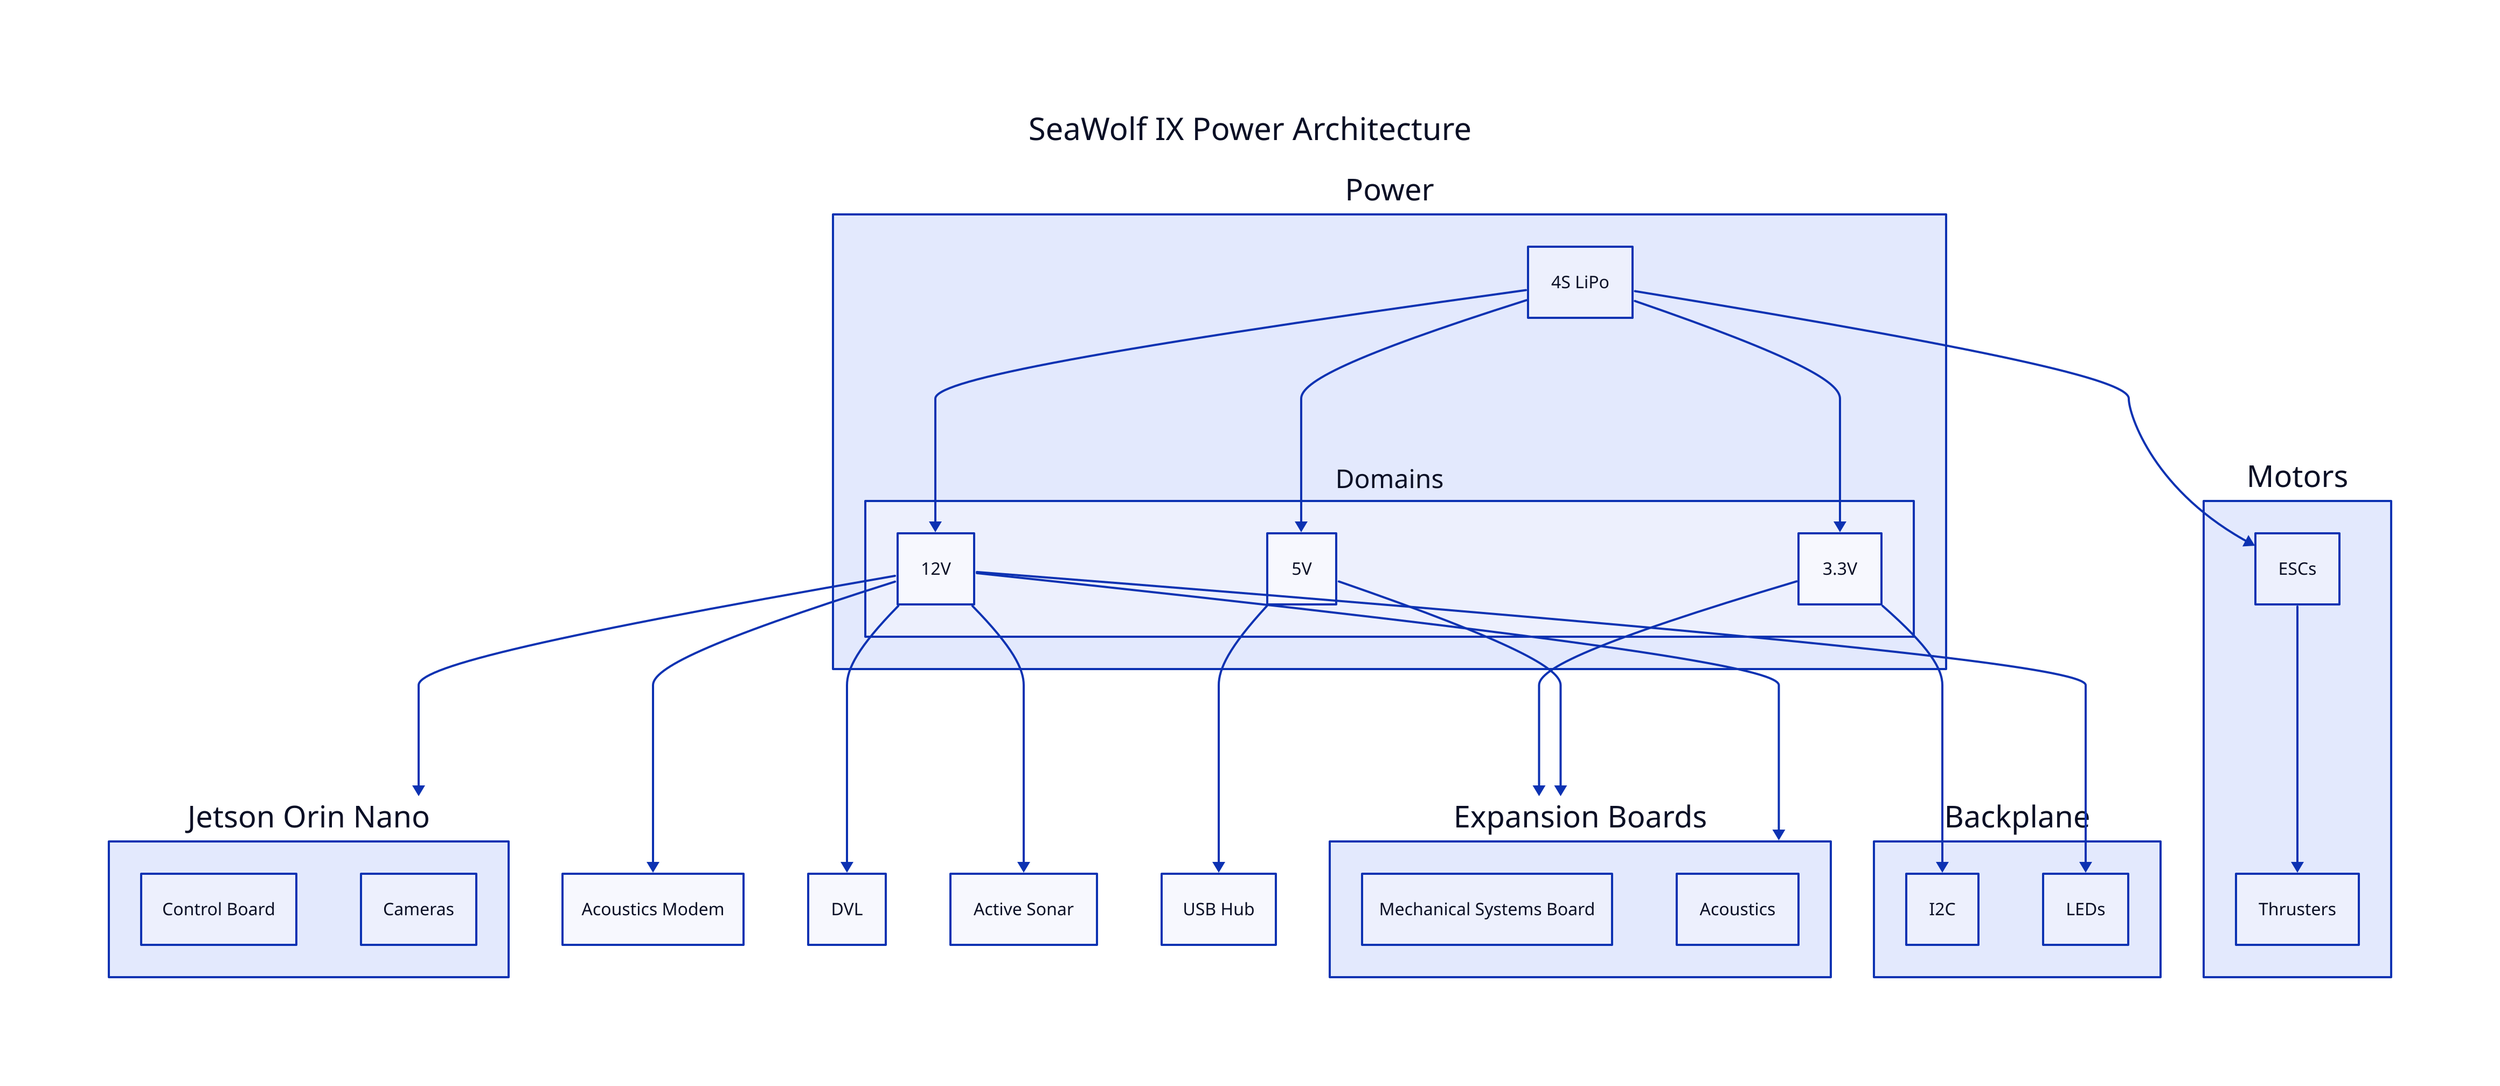 title: SeaWolf IX Power Architecture {
  near: top-center
  shape: text
  style: {
    font-size: 29
    bold: true
  }
}

power: Power {
  battery: 4S LiPo
  domains: Domains {
    twelve: 12V
    five: 5V
    three: 3.3V
  }
}

locomotion: Motors {
  esc: ESCs
  thrusters: Thrusters
}

ex: Expansion Boards {
  msys: Mechanical Systems Board
  ac: Acoustics
}

orin: Jetson Orin Nano {
  ctrl: Control Board
  cam: Cameras
}

backplane: Backplane {
  i2c: I2C
  lights: LEDs
}

acModem: Acoustics Modem
dvl: DVL
sonar: Active Sonar
usb: USB Hub

power.battery -> locomotion.esc
locomotion.esc -> locomotion.thrusters

power.battery -> power.domains.twelve
power.battery -> power.domains.five
power.battery -> power.domains.three

power.domains.twelve -> orin
power.domains.twelve -> ex
power.domains.twelve -> backplane.lights
power.domains.twelve -> acModem
power.domains.twelve -> dvl
power.domains.twelve -> sonar

power.domains.five -> ex
power.domains.five -> usb

power.domains.three -> ex
power.domains.three -> backplane.i2c

